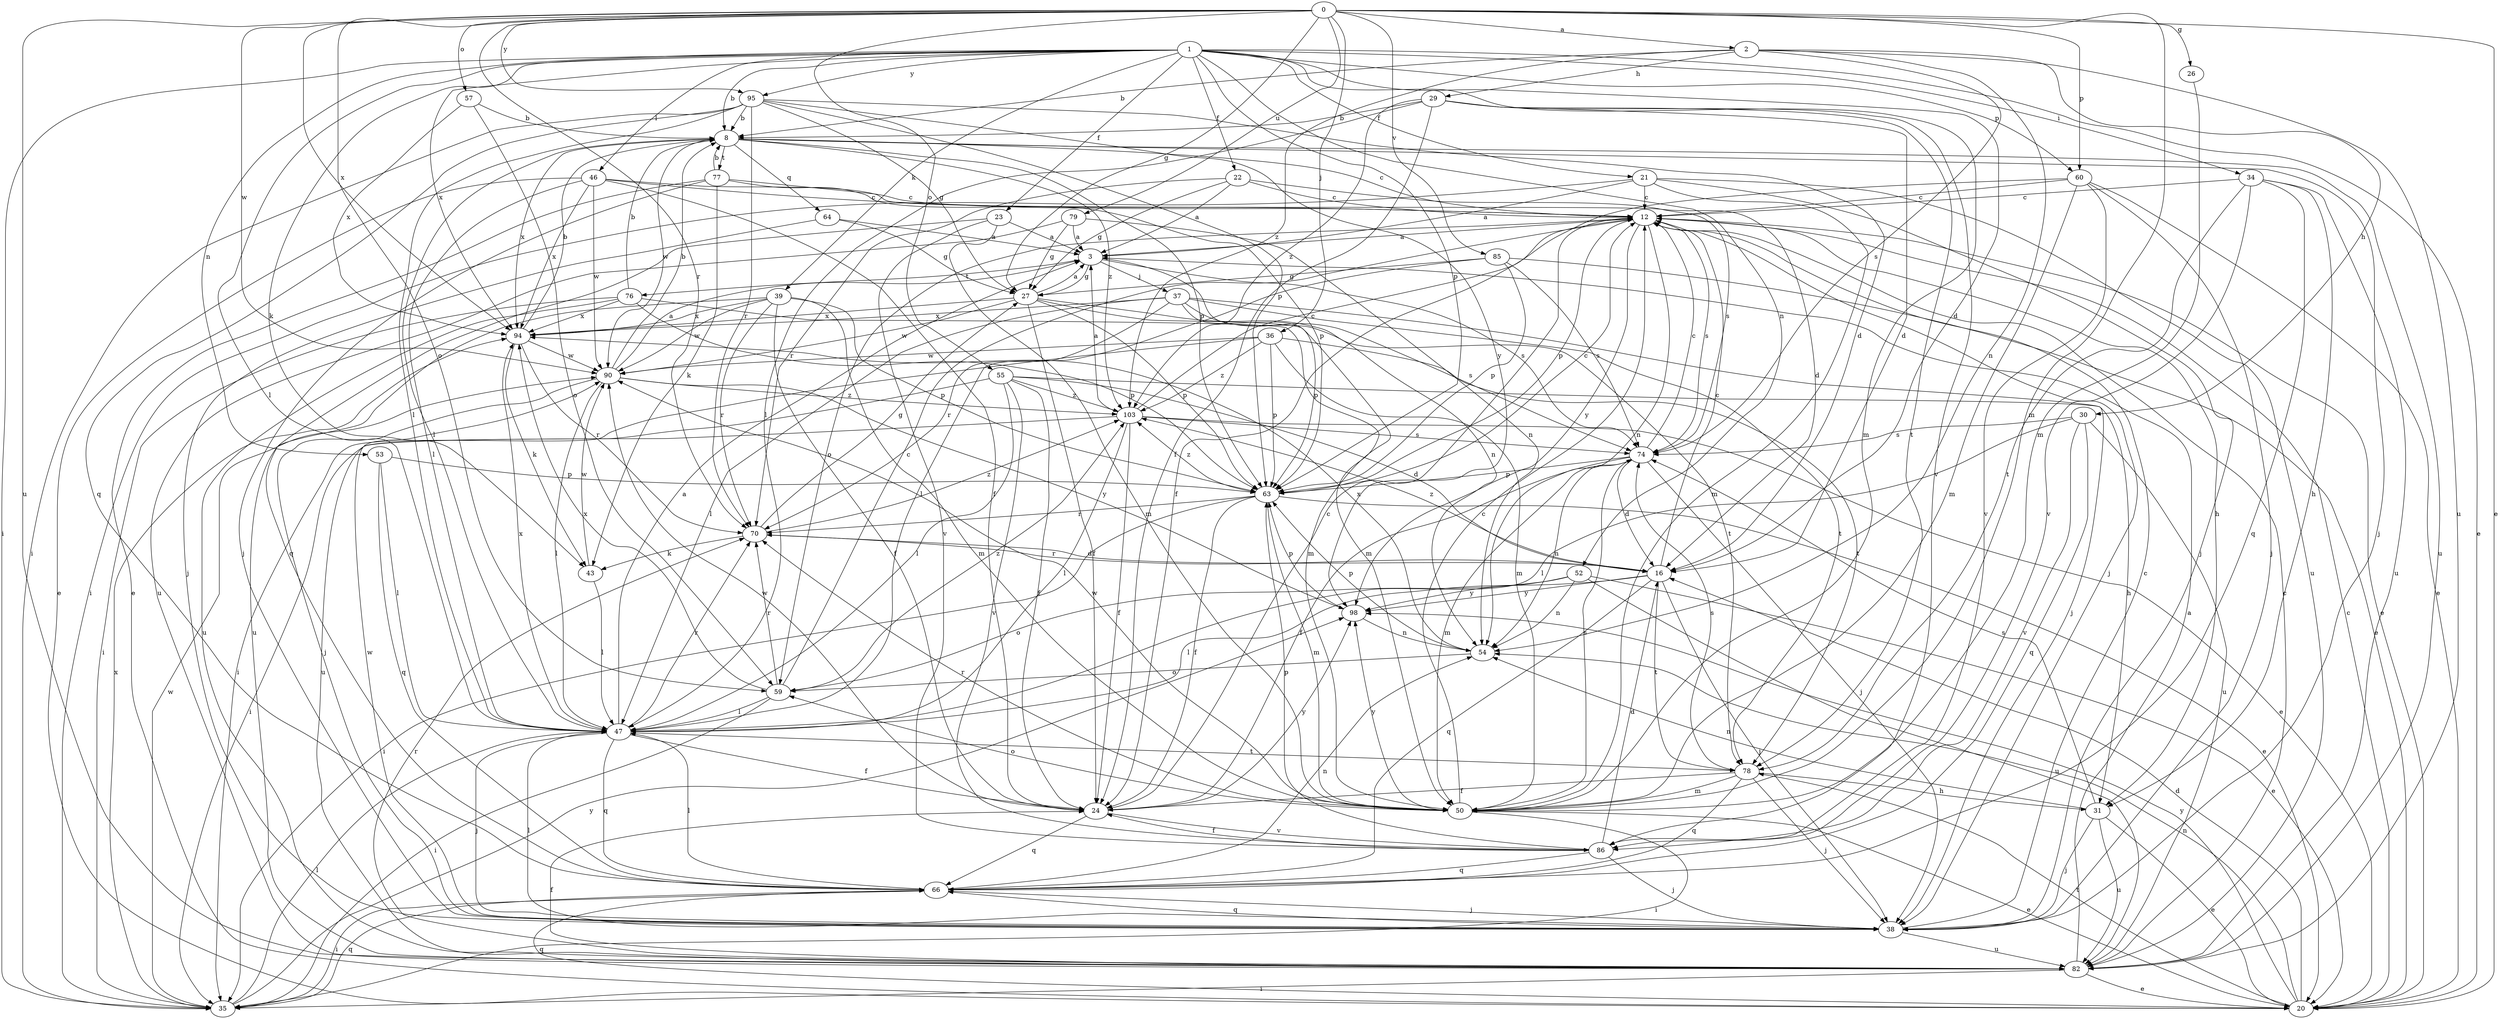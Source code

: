 strict digraph  {
0;
1;
2;
3;
8;
12;
16;
20;
21;
22;
23;
24;
26;
27;
29;
30;
31;
34;
35;
36;
37;
38;
39;
43;
46;
47;
50;
52;
53;
54;
55;
57;
59;
60;
63;
64;
66;
70;
74;
76;
77;
78;
79;
82;
85;
86;
90;
94;
95;
98;
103;
0 -> 2  [label=a];
0 -> 20  [label=e];
0 -> 26  [label=g];
0 -> 27  [label=g];
0 -> 36  [label=j];
0 -> 50  [label=m];
0 -> 55  [label=o];
0 -> 57  [label=o];
0 -> 59  [label=o];
0 -> 60  [label=p];
0 -> 70  [label=r];
0 -> 79  [label=u];
0 -> 82  [label=u];
0 -> 85  [label=v];
0 -> 90  [label=w];
0 -> 94  [label=x];
0 -> 95  [label=y];
1 -> 8  [label=b];
1 -> 16  [label=d];
1 -> 20  [label=e];
1 -> 21  [label=f];
1 -> 22  [label=f];
1 -> 23  [label=f];
1 -> 34  [label=i];
1 -> 35  [label=i];
1 -> 39  [label=k];
1 -> 43  [label=k];
1 -> 46  [label=l];
1 -> 47  [label=l];
1 -> 50  [label=m];
1 -> 52  [label=n];
1 -> 53  [label=n];
1 -> 60  [label=p];
1 -> 63  [label=p];
1 -> 94  [label=x];
1 -> 95  [label=y];
2 -> 8  [label=b];
2 -> 29  [label=h];
2 -> 30  [label=h];
2 -> 54  [label=n];
2 -> 74  [label=s];
2 -> 82  [label=u];
2 -> 103  [label=z];
3 -> 27  [label=g];
3 -> 37  [label=j];
3 -> 54  [label=n];
3 -> 74  [label=s];
3 -> 76  [label=t];
8 -> 12  [label=c];
8 -> 38  [label=j];
8 -> 47  [label=l];
8 -> 63  [label=p];
8 -> 64  [label=q];
8 -> 77  [label=t];
8 -> 82  [label=u];
8 -> 90  [label=w];
8 -> 94  [label=x];
8 -> 103  [label=z];
12 -> 3  [label=a];
12 -> 20  [label=e];
12 -> 31  [label=h];
12 -> 38  [label=j];
12 -> 54  [label=n];
12 -> 59  [label=o];
12 -> 63  [label=p];
12 -> 74  [label=s];
12 -> 98  [label=y];
16 -> 12  [label=c];
16 -> 38  [label=j];
16 -> 47  [label=l];
16 -> 66  [label=q];
16 -> 70  [label=r];
16 -> 78  [label=t];
16 -> 98  [label=y];
16 -> 103  [label=z];
20 -> 12  [label=c];
20 -> 16  [label=d];
20 -> 54  [label=n];
20 -> 66  [label=q];
20 -> 78  [label=t];
20 -> 98  [label=y];
21 -> 3  [label=a];
21 -> 12  [label=c];
21 -> 35  [label=i];
21 -> 38  [label=j];
21 -> 50  [label=m];
21 -> 82  [label=u];
22 -> 3  [label=a];
22 -> 12  [label=c];
22 -> 27  [label=g];
22 -> 70  [label=r];
22 -> 74  [label=s];
23 -> 3  [label=a];
23 -> 50  [label=m];
23 -> 66  [label=q];
23 -> 86  [label=v];
24 -> 12  [label=c];
24 -> 66  [label=q];
24 -> 86  [label=v];
24 -> 90  [label=w];
24 -> 98  [label=y];
26 -> 50  [label=m];
27 -> 3  [label=a];
27 -> 24  [label=f];
27 -> 50  [label=m];
27 -> 63  [label=p];
27 -> 78  [label=t];
27 -> 90  [label=w];
27 -> 94  [label=x];
29 -> 8  [label=b];
29 -> 16  [label=d];
29 -> 24  [label=f];
29 -> 47  [label=l];
29 -> 78  [label=t];
29 -> 86  [label=v];
29 -> 103  [label=z];
30 -> 47  [label=l];
30 -> 66  [label=q];
30 -> 74  [label=s];
30 -> 82  [label=u];
30 -> 86  [label=v];
31 -> 20  [label=e];
31 -> 38  [label=j];
31 -> 54  [label=n];
31 -> 74  [label=s];
31 -> 82  [label=u];
34 -> 12  [label=c];
34 -> 31  [label=h];
34 -> 66  [label=q];
34 -> 78  [label=t];
34 -> 82  [label=u];
34 -> 86  [label=v];
35 -> 47  [label=l];
35 -> 66  [label=q];
35 -> 90  [label=w];
35 -> 94  [label=x];
35 -> 98  [label=y];
36 -> 35  [label=i];
36 -> 50  [label=m];
36 -> 63  [label=p];
36 -> 78  [label=t];
36 -> 90  [label=w];
36 -> 103  [label=z];
37 -> 38  [label=j];
37 -> 47  [label=l];
37 -> 63  [label=p];
37 -> 70  [label=r];
37 -> 74  [label=s];
37 -> 78  [label=t];
37 -> 94  [label=x];
38 -> 12  [label=c];
38 -> 47  [label=l];
38 -> 66  [label=q];
38 -> 82  [label=u];
38 -> 90  [label=w];
39 -> 24  [label=f];
39 -> 50  [label=m];
39 -> 63  [label=p];
39 -> 70  [label=r];
39 -> 82  [label=u];
39 -> 90  [label=w];
39 -> 94  [label=x];
43 -> 47  [label=l];
43 -> 90  [label=w];
46 -> 12  [label=c];
46 -> 16  [label=d];
46 -> 20  [label=e];
46 -> 24  [label=f];
46 -> 47  [label=l];
46 -> 90  [label=w];
46 -> 94  [label=x];
47 -> 3  [label=a];
47 -> 24  [label=f];
47 -> 38  [label=j];
47 -> 66  [label=q];
47 -> 70  [label=r];
47 -> 78  [label=t];
47 -> 94  [label=x];
50 -> 12  [label=c];
50 -> 20  [label=e];
50 -> 35  [label=i];
50 -> 59  [label=o];
50 -> 70  [label=r];
50 -> 74  [label=s];
50 -> 90  [label=w];
50 -> 98  [label=y];
52 -> 20  [label=e];
52 -> 54  [label=n];
52 -> 59  [label=o];
52 -> 82  [label=u];
52 -> 98  [label=y];
53 -> 47  [label=l];
53 -> 63  [label=p];
53 -> 66  [label=q];
54 -> 59  [label=o];
54 -> 63  [label=p];
54 -> 94  [label=x];
55 -> 16  [label=d];
55 -> 24  [label=f];
55 -> 31  [label=h];
55 -> 47  [label=l];
55 -> 82  [label=u];
55 -> 86  [label=v];
55 -> 103  [label=z];
57 -> 8  [label=b];
57 -> 59  [label=o];
57 -> 94  [label=x];
59 -> 12  [label=c];
59 -> 35  [label=i];
59 -> 47  [label=l];
59 -> 70  [label=r];
59 -> 94  [label=x];
59 -> 103  [label=z];
60 -> 12  [label=c];
60 -> 20  [label=e];
60 -> 24  [label=f];
60 -> 38  [label=j];
60 -> 50  [label=m];
60 -> 86  [label=v];
63 -> 12  [label=c];
63 -> 20  [label=e];
63 -> 24  [label=f];
63 -> 35  [label=i];
63 -> 50  [label=m];
63 -> 70  [label=r];
63 -> 103  [label=z];
64 -> 3  [label=a];
64 -> 27  [label=g];
64 -> 38  [label=j];
66 -> 35  [label=i];
66 -> 38  [label=j];
66 -> 47  [label=l];
66 -> 54  [label=n];
70 -> 16  [label=d];
70 -> 27  [label=g];
70 -> 43  [label=k];
70 -> 103  [label=z];
74 -> 12  [label=c];
74 -> 16  [label=d];
74 -> 24  [label=f];
74 -> 38  [label=j];
74 -> 50  [label=m];
74 -> 54  [label=n];
74 -> 63  [label=p];
76 -> 8  [label=b];
76 -> 35  [label=i];
76 -> 50  [label=m];
76 -> 63  [label=p];
76 -> 82  [label=u];
76 -> 94  [label=x];
77 -> 8  [label=b];
77 -> 12  [label=c];
77 -> 20  [label=e];
77 -> 38  [label=j];
77 -> 43  [label=k];
77 -> 63  [label=p];
78 -> 24  [label=f];
78 -> 31  [label=h];
78 -> 38  [label=j];
78 -> 50  [label=m];
78 -> 66  [label=q];
78 -> 74  [label=s];
79 -> 3  [label=a];
79 -> 27  [label=g];
79 -> 54  [label=n];
79 -> 82  [label=u];
82 -> 3  [label=a];
82 -> 12  [label=c];
82 -> 20  [label=e];
82 -> 24  [label=f];
82 -> 35  [label=i];
82 -> 70  [label=r];
85 -> 20  [label=e];
85 -> 27  [label=g];
85 -> 47  [label=l];
85 -> 63  [label=p];
85 -> 74  [label=s];
86 -> 16  [label=d];
86 -> 24  [label=f];
86 -> 38  [label=j];
86 -> 63  [label=p];
86 -> 66  [label=q];
90 -> 3  [label=a];
90 -> 8  [label=b];
90 -> 38  [label=j];
90 -> 47  [label=l];
90 -> 98  [label=y];
90 -> 103  [label=z];
94 -> 8  [label=b];
94 -> 43  [label=k];
94 -> 70  [label=r];
94 -> 90  [label=w];
95 -> 8  [label=b];
95 -> 16  [label=d];
95 -> 27  [label=g];
95 -> 35  [label=i];
95 -> 47  [label=l];
95 -> 63  [label=p];
95 -> 66  [label=q];
95 -> 70  [label=r];
95 -> 98  [label=y];
98 -> 54  [label=n];
98 -> 63  [label=p];
103 -> 3  [label=a];
103 -> 12  [label=c];
103 -> 20  [label=e];
103 -> 24  [label=f];
103 -> 35  [label=i];
103 -> 47  [label=l];
103 -> 74  [label=s];
}
